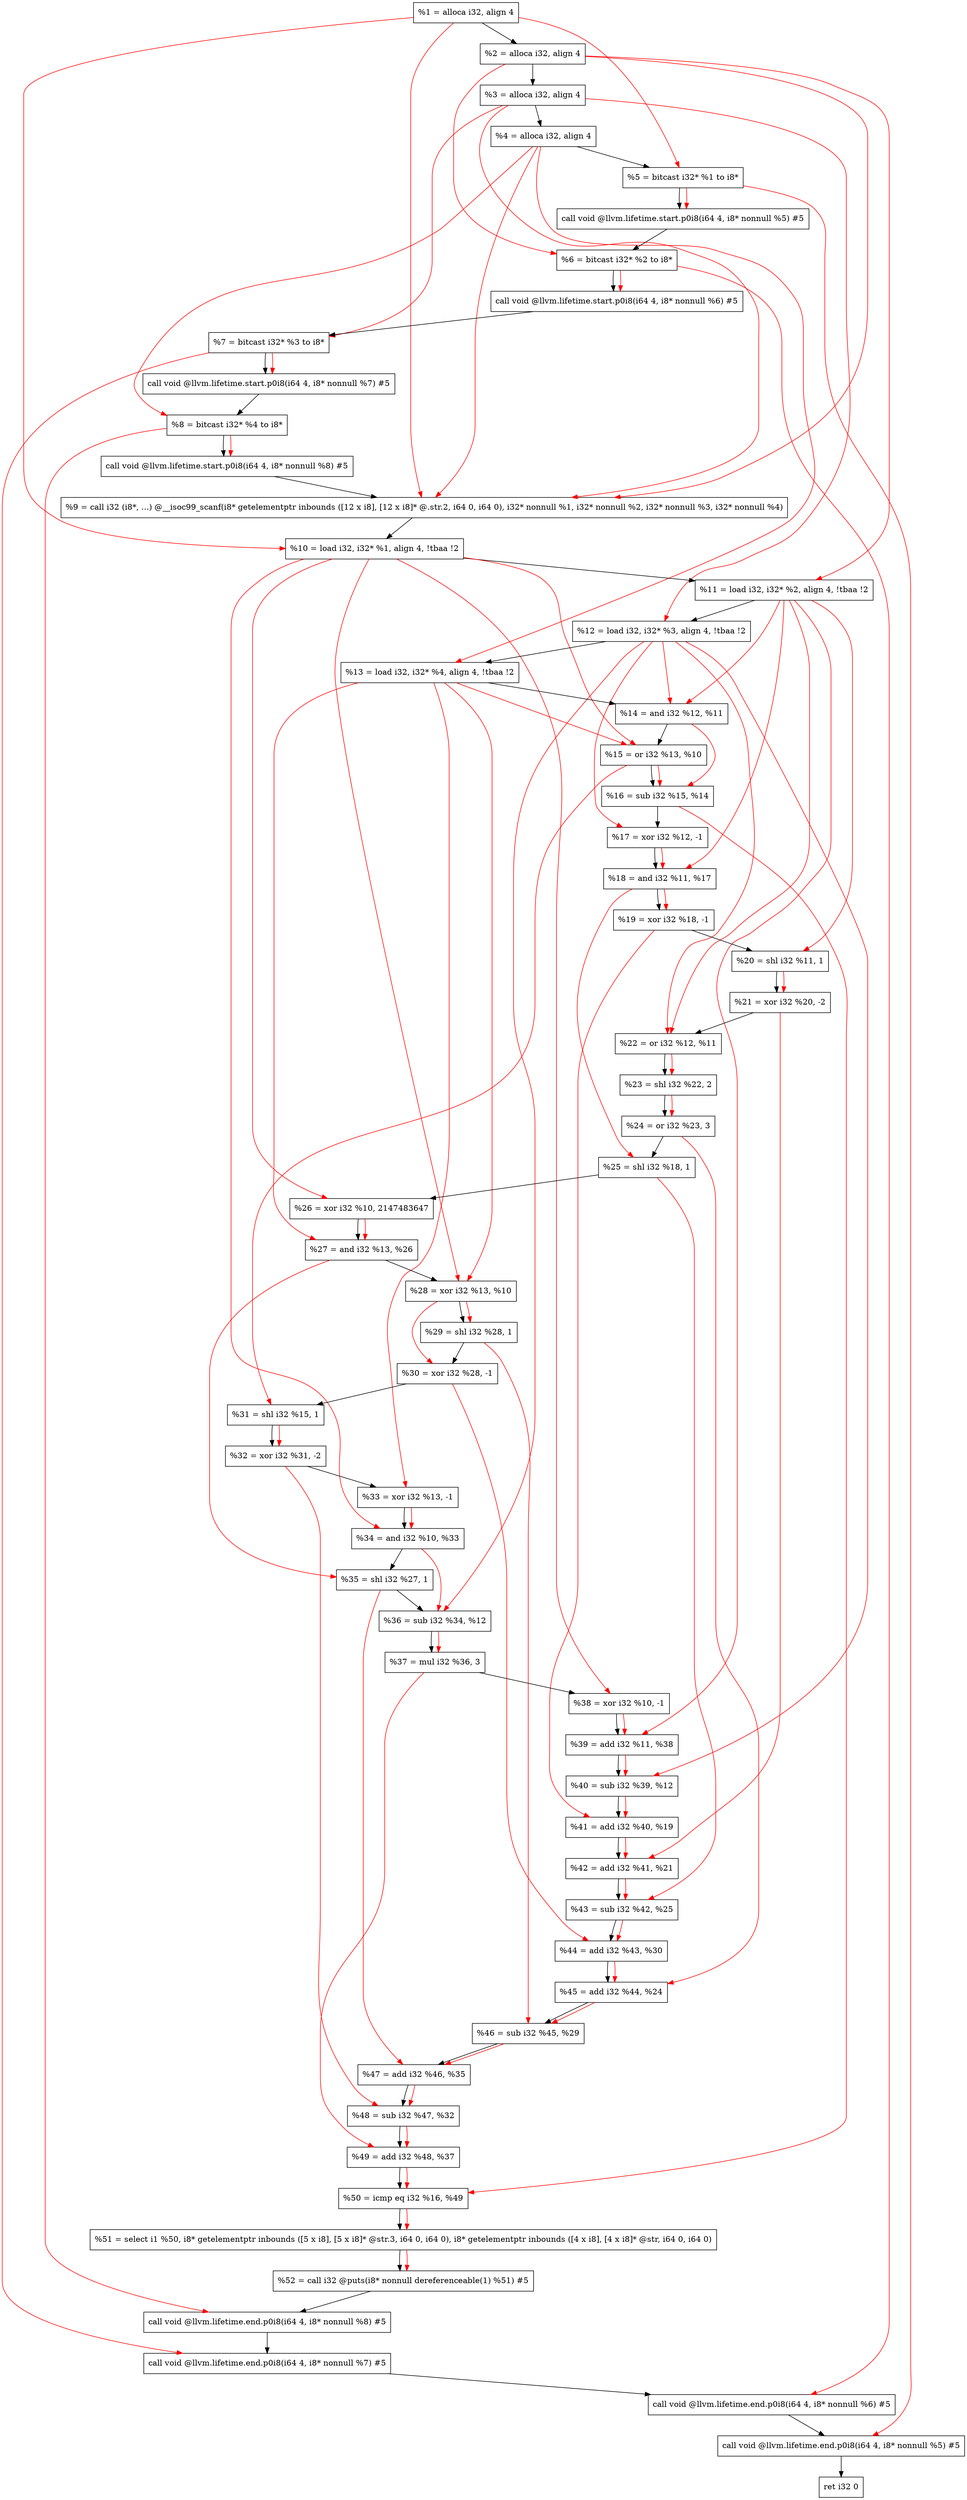 digraph "DFG for'main' function" {
	Node0x22f8a08[shape=record, label="  %1 = alloca i32, align 4"];
	Node0x22f8a88[shape=record, label="  %2 = alloca i32, align 4"];
	Node0x22f8b18[shape=record, label="  %3 = alloca i32, align 4"];
	Node0x22f8b78[shape=record, label="  %4 = alloca i32, align 4"];
	Node0x22f8c28[shape=record, label="  %5 = bitcast i32* %1 to i8*"];
	Node0x22f9058[shape=record, label="  call void @llvm.lifetime.start.p0i8(i64 4, i8* nonnull %5) #5"];
	Node0x22f9138[shape=record, label="  %6 = bitcast i32* %2 to i8*"];
	Node0x22f9238[shape=record, label="  call void @llvm.lifetime.start.p0i8(i64 4, i8* nonnull %6) #5"];
	Node0x22f92f8[shape=record, label="  %7 = bitcast i32* %3 to i8*"];
	Node0x22f93a8[shape=record, label="  call void @llvm.lifetime.start.p0i8(i64 4, i8* nonnull %7) #5"];
	Node0x22f9468[shape=record, label="  %8 = bitcast i32* %4 to i8*"];
	Node0x22f9518[shape=record, label="  call void @llvm.lifetime.start.p0i8(i64 4, i8* nonnull %8) #5"];
	Node0x22f3ab0[shape=record, label="  %9 = call i32 (i8*, ...) @__isoc99_scanf(i8* getelementptr inbounds ([12 x i8], [12 x i8]* @.str.2, i64 0, i64 0), i32* nonnull %1, i32* nonnull %2, i32* nonnull %3, i32* nonnull %4)"];
	Node0x22f9718[shape=record, label="  %10 = load i32, i32* %1, align 4, !tbaa !2"];
	Node0x22fa688[shape=record, label="  %11 = load i32, i32* %2, align 4, !tbaa !2"];
	Node0x22facf8[shape=record, label="  %12 = load i32, i32* %3, align 4, !tbaa !2"];
	Node0x22fad58[shape=record, label="  %13 = load i32, i32* %4, align 4, !tbaa !2"];
	Node0x22fadd0[shape=record, label="  %14 = and i32 %12, %11"];
	Node0x22fae40[shape=record, label="  %15 = or i32 %13, %10"];
	Node0x22faeb0[shape=record, label="  %16 = sub i32 %15, %14"];
	Node0x22faf20[shape=record, label="  %17 = xor i32 %12, -1"];
	Node0x22faf90[shape=record, label="  %18 = and i32 %11, %17"];
	Node0x22fb000[shape=record, label="  %19 = xor i32 %18, -1"];
	Node0x22fb070[shape=record, label="  %20 = shl i32 %11, 1"];
	Node0x22fb0e0[shape=record, label="  %21 = xor i32 %20, -2"];
	Node0x22fb150[shape=record, label="  %22 = or i32 %12, %11"];
	Node0x22fb1c0[shape=record, label="  %23 = shl i32 %22, 2"];
	Node0x22fb230[shape=record, label="  %24 = or i32 %23, 3"];
	Node0x22fb2a0[shape=record, label="  %25 = shl i32 %18, 1"];
	Node0x22fb310[shape=record, label="  %26 = xor i32 %10, 2147483647"];
	Node0x22fb380[shape=record, label="  %27 = and i32 %13, %26"];
	Node0x22fb3f0[shape=record, label="  %28 = xor i32 %13, %10"];
	Node0x22fb460[shape=record, label="  %29 = shl i32 %28, 1"];
	Node0x22fb4d0[shape=record, label="  %30 = xor i32 %28, -1"];
	Node0x22fb540[shape=record, label="  %31 = shl i32 %15, 1"];
	Node0x22fb5b0[shape=record, label="  %32 = xor i32 %31, -2"];
	Node0x22fb620[shape=record, label="  %33 = xor i32 %13, -1"];
	Node0x22fb690[shape=record, label="  %34 = and i32 %10, %33"];
	Node0x22fb700[shape=record, label="  %35 = shl i32 %27, 1"];
	Node0x22fb770[shape=record, label="  %36 = sub i32 %34, %12"];
	Node0x22fb7e0[shape=record, label="  %37 = mul i32 %36, 3"];
	Node0x22fb850[shape=record, label="  %38 = xor i32 %10, -1"];
	Node0x22fb8c0[shape=record, label="  %39 = add i32 %11, %38"];
	Node0x22fb930[shape=record, label="  %40 = sub i32 %39, %12"];
	Node0x22fb9a0[shape=record, label="  %41 = add i32 %40, %19"];
	Node0x22fba10[shape=record, label="  %42 = add i32 %41, %21"];
	Node0x22fba80[shape=record, label="  %43 = sub i32 %42, %25"];
	Node0x22fbaf0[shape=record, label="  %44 = add i32 %43, %30"];
	Node0x22fbb60[shape=record, label="  %45 = add i32 %44, %24"];
	Node0x22fbbd0[shape=record, label="  %46 = sub i32 %45, %29"];
	Node0x22fbc40[shape=record, label="  %47 = add i32 %46, %35"];
	Node0x22fbcb0[shape=record, label="  %48 = sub i32 %47, %32"];
	Node0x22fbd20[shape=record, label="  %49 = add i32 %48, %37"];
	Node0x22fbd90[shape=record, label="  %50 = icmp eq i32 %16, %49"];
	Node0x22988b8[shape=record, label="  %51 = select i1 %50, i8* getelementptr inbounds ([5 x i8], [5 x i8]* @str.3, i64 0, i64 0), i8* getelementptr inbounds ([4 x i8], [4 x i8]* @str, i64 0, i64 0)"];
	Node0x22fbe20[shape=record, label="  %52 = call i32 @puts(i8* nonnull dereferenceable(1) %51) #5"];
	Node0x22fc0c8[shape=record, label="  call void @llvm.lifetime.end.p0i8(i64 4, i8* nonnull %8) #5"];
	Node0x22fc228[shape=record, label="  call void @llvm.lifetime.end.p0i8(i64 4, i8* nonnull %7) #5"];
	Node0x22fc338[shape=record, label="  call void @llvm.lifetime.end.p0i8(i64 4, i8* nonnull %6) #5"];
	Node0x22fc448[shape=record, label="  call void @llvm.lifetime.end.p0i8(i64 4, i8* nonnull %5) #5"];
	Node0x22fc508[shape=record, label="  ret i32 0"];
	Node0x22f8a08 -> Node0x22f8a88;
	Node0x22f8a88 -> Node0x22f8b18;
	Node0x22f8b18 -> Node0x22f8b78;
	Node0x22f8b78 -> Node0x22f8c28;
	Node0x22f8c28 -> Node0x22f9058;
	Node0x22f9058 -> Node0x22f9138;
	Node0x22f9138 -> Node0x22f9238;
	Node0x22f9238 -> Node0x22f92f8;
	Node0x22f92f8 -> Node0x22f93a8;
	Node0x22f93a8 -> Node0x22f9468;
	Node0x22f9468 -> Node0x22f9518;
	Node0x22f9518 -> Node0x22f3ab0;
	Node0x22f3ab0 -> Node0x22f9718;
	Node0x22f9718 -> Node0x22fa688;
	Node0x22fa688 -> Node0x22facf8;
	Node0x22facf8 -> Node0x22fad58;
	Node0x22fad58 -> Node0x22fadd0;
	Node0x22fadd0 -> Node0x22fae40;
	Node0x22fae40 -> Node0x22faeb0;
	Node0x22faeb0 -> Node0x22faf20;
	Node0x22faf20 -> Node0x22faf90;
	Node0x22faf90 -> Node0x22fb000;
	Node0x22fb000 -> Node0x22fb070;
	Node0x22fb070 -> Node0x22fb0e0;
	Node0x22fb0e0 -> Node0x22fb150;
	Node0x22fb150 -> Node0x22fb1c0;
	Node0x22fb1c0 -> Node0x22fb230;
	Node0x22fb230 -> Node0x22fb2a0;
	Node0x22fb2a0 -> Node0x22fb310;
	Node0x22fb310 -> Node0x22fb380;
	Node0x22fb380 -> Node0x22fb3f0;
	Node0x22fb3f0 -> Node0x22fb460;
	Node0x22fb460 -> Node0x22fb4d0;
	Node0x22fb4d0 -> Node0x22fb540;
	Node0x22fb540 -> Node0x22fb5b0;
	Node0x22fb5b0 -> Node0x22fb620;
	Node0x22fb620 -> Node0x22fb690;
	Node0x22fb690 -> Node0x22fb700;
	Node0x22fb700 -> Node0x22fb770;
	Node0x22fb770 -> Node0x22fb7e0;
	Node0x22fb7e0 -> Node0x22fb850;
	Node0x22fb850 -> Node0x22fb8c0;
	Node0x22fb8c0 -> Node0x22fb930;
	Node0x22fb930 -> Node0x22fb9a0;
	Node0x22fb9a0 -> Node0x22fba10;
	Node0x22fba10 -> Node0x22fba80;
	Node0x22fba80 -> Node0x22fbaf0;
	Node0x22fbaf0 -> Node0x22fbb60;
	Node0x22fbb60 -> Node0x22fbbd0;
	Node0x22fbbd0 -> Node0x22fbc40;
	Node0x22fbc40 -> Node0x22fbcb0;
	Node0x22fbcb0 -> Node0x22fbd20;
	Node0x22fbd20 -> Node0x22fbd90;
	Node0x22fbd90 -> Node0x22988b8;
	Node0x22988b8 -> Node0x22fbe20;
	Node0x22fbe20 -> Node0x22fc0c8;
	Node0x22fc0c8 -> Node0x22fc228;
	Node0x22fc228 -> Node0x22fc338;
	Node0x22fc338 -> Node0x22fc448;
	Node0x22fc448 -> Node0x22fc508;
edge [color=red]
	Node0x22f8a08 -> Node0x22f8c28;
	Node0x22f8c28 -> Node0x22f9058;
	Node0x22f8a88 -> Node0x22f9138;
	Node0x22f9138 -> Node0x22f9238;
	Node0x22f8b18 -> Node0x22f92f8;
	Node0x22f92f8 -> Node0x22f93a8;
	Node0x22f8b78 -> Node0x22f9468;
	Node0x22f9468 -> Node0x22f9518;
	Node0x22f8a08 -> Node0x22f3ab0;
	Node0x22f8a88 -> Node0x22f3ab0;
	Node0x22f8b18 -> Node0x22f3ab0;
	Node0x22f8b78 -> Node0x22f3ab0;
	Node0x22f8a08 -> Node0x22f9718;
	Node0x22f8a88 -> Node0x22fa688;
	Node0x22f8b18 -> Node0x22facf8;
	Node0x22f8b78 -> Node0x22fad58;
	Node0x22facf8 -> Node0x22fadd0;
	Node0x22fa688 -> Node0x22fadd0;
	Node0x22fad58 -> Node0x22fae40;
	Node0x22f9718 -> Node0x22fae40;
	Node0x22fae40 -> Node0x22faeb0;
	Node0x22fadd0 -> Node0x22faeb0;
	Node0x22facf8 -> Node0x22faf20;
	Node0x22fa688 -> Node0x22faf90;
	Node0x22faf20 -> Node0x22faf90;
	Node0x22faf90 -> Node0x22fb000;
	Node0x22fa688 -> Node0x22fb070;
	Node0x22fb070 -> Node0x22fb0e0;
	Node0x22facf8 -> Node0x22fb150;
	Node0x22fa688 -> Node0x22fb150;
	Node0x22fb150 -> Node0x22fb1c0;
	Node0x22fb1c0 -> Node0x22fb230;
	Node0x22faf90 -> Node0x22fb2a0;
	Node0x22f9718 -> Node0x22fb310;
	Node0x22fad58 -> Node0x22fb380;
	Node0x22fb310 -> Node0x22fb380;
	Node0x22fad58 -> Node0x22fb3f0;
	Node0x22f9718 -> Node0x22fb3f0;
	Node0x22fb3f0 -> Node0x22fb460;
	Node0x22fb3f0 -> Node0x22fb4d0;
	Node0x22fae40 -> Node0x22fb540;
	Node0x22fb540 -> Node0x22fb5b0;
	Node0x22fad58 -> Node0x22fb620;
	Node0x22f9718 -> Node0x22fb690;
	Node0x22fb620 -> Node0x22fb690;
	Node0x22fb380 -> Node0x22fb700;
	Node0x22fb690 -> Node0x22fb770;
	Node0x22facf8 -> Node0x22fb770;
	Node0x22fb770 -> Node0x22fb7e0;
	Node0x22f9718 -> Node0x22fb850;
	Node0x22fa688 -> Node0x22fb8c0;
	Node0x22fb850 -> Node0x22fb8c0;
	Node0x22fb8c0 -> Node0x22fb930;
	Node0x22facf8 -> Node0x22fb930;
	Node0x22fb930 -> Node0x22fb9a0;
	Node0x22fb000 -> Node0x22fb9a0;
	Node0x22fb9a0 -> Node0x22fba10;
	Node0x22fb0e0 -> Node0x22fba10;
	Node0x22fba10 -> Node0x22fba80;
	Node0x22fb2a0 -> Node0x22fba80;
	Node0x22fba80 -> Node0x22fbaf0;
	Node0x22fb4d0 -> Node0x22fbaf0;
	Node0x22fbaf0 -> Node0x22fbb60;
	Node0x22fb230 -> Node0x22fbb60;
	Node0x22fbb60 -> Node0x22fbbd0;
	Node0x22fb460 -> Node0x22fbbd0;
	Node0x22fbbd0 -> Node0x22fbc40;
	Node0x22fb700 -> Node0x22fbc40;
	Node0x22fbc40 -> Node0x22fbcb0;
	Node0x22fb5b0 -> Node0x22fbcb0;
	Node0x22fbcb0 -> Node0x22fbd20;
	Node0x22fb7e0 -> Node0x22fbd20;
	Node0x22faeb0 -> Node0x22fbd90;
	Node0x22fbd20 -> Node0x22fbd90;
	Node0x22fbd90 -> Node0x22988b8;
	Node0x22988b8 -> Node0x22fbe20;
	Node0x22f9468 -> Node0x22fc0c8;
	Node0x22f92f8 -> Node0x22fc228;
	Node0x22f9138 -> Node0x22fc338;
	Node0x22f8c28 -> Node0x22fc448;
}
